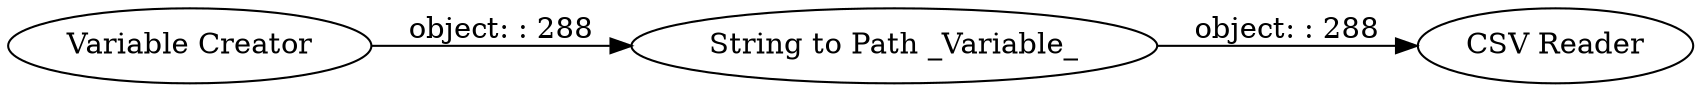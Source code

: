 digraph {
	"6897859952246592097_53" [label="String to Path _Variable_"]
	"6897859952246592097_52" [label="Variable Creator"]
	"6897859952246592097_51" [label="CSV Reader"]
	"6897859952246592097_53" -> "6897859952246592097_51" [label="object: : 288"]
	"6897859952246592097_52" -> "6897859952246592097_53" [label="object: : 288"]
	rankdir=LR
}
